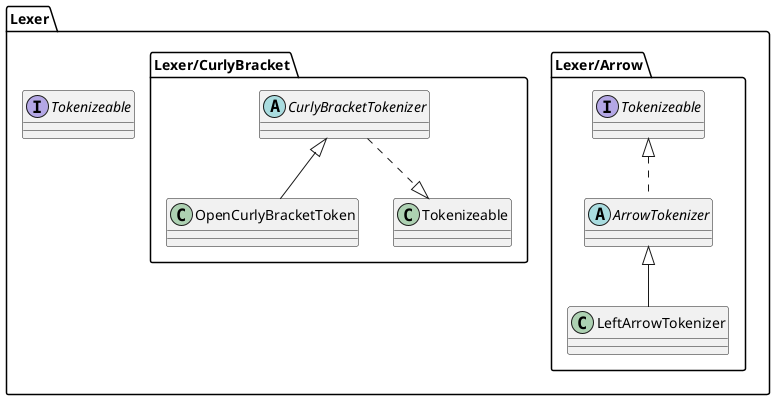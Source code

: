 @startuml
package Lexer {
    interface Tokenizeable
    package Lexer/Arrow {
        abstract class ArrowTokenizer implements Tokenizeable
        class LeftArrowTokenizer extends ArrowTokenizer
    }
    package Lexer/CurlyBracket {
        abstract class CurlyBracketTokenizer
        class OpenCurlyBracketToken
        
        CurlyBracketTokenizer..|>Tokenizeable
        CurlyBracketTokenizer<|--OpenCurlyBracketToken
    }
}
@enduml
